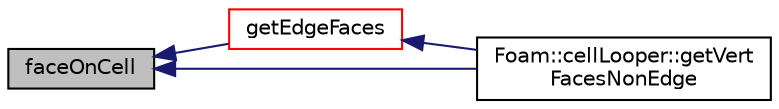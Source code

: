 digraph "faceOnCell"
{
  bgcolor="transparent";
  edge [fontname="Helvetica",fontsize="10",labelfontname="Helvetica",labelfontsize="10"];
  node [fontname="Helvetica",fontsize="10",shape=record];
  rankdir="LR";
  Node1 [label="faceOnCell",height=0.2,width=0.4,color="black", fillcolor="grey75", style="filled", fontcolor="black"];
  Node1 -> Node2 [dir="back",color="midnightblue",fontsize="10",style="solid",fontname="Helvetica"];
  Node2 [label="getEdgeFaces",height=0.2,width=0.4,color="red",URL="$a10780.html#a49c5d70e15e6496b848e2012ea176128",tooltip="Get faces on cell using edgeI. Throws error if no two found. "];
  Node2 -> Node3 [dir="back",color="midnightblue",fontsize="10",style="solid",fontname="Helvetica"];
  Node3 [label="Foam::cellLooper::getVert\lFacesNonEdge",height=0.2,width=0.4,color="black",URL="$a00217.html#ae9f2c80f4753798f827492002d2c3812",tooltip="Get faces (on cell) connected to vertI which are not using edgeI. "];
  Node1 -> Node3 [dir="back",color="midnightblue",fontsize="10",style="solid",fontname="Helvetica"];
}
